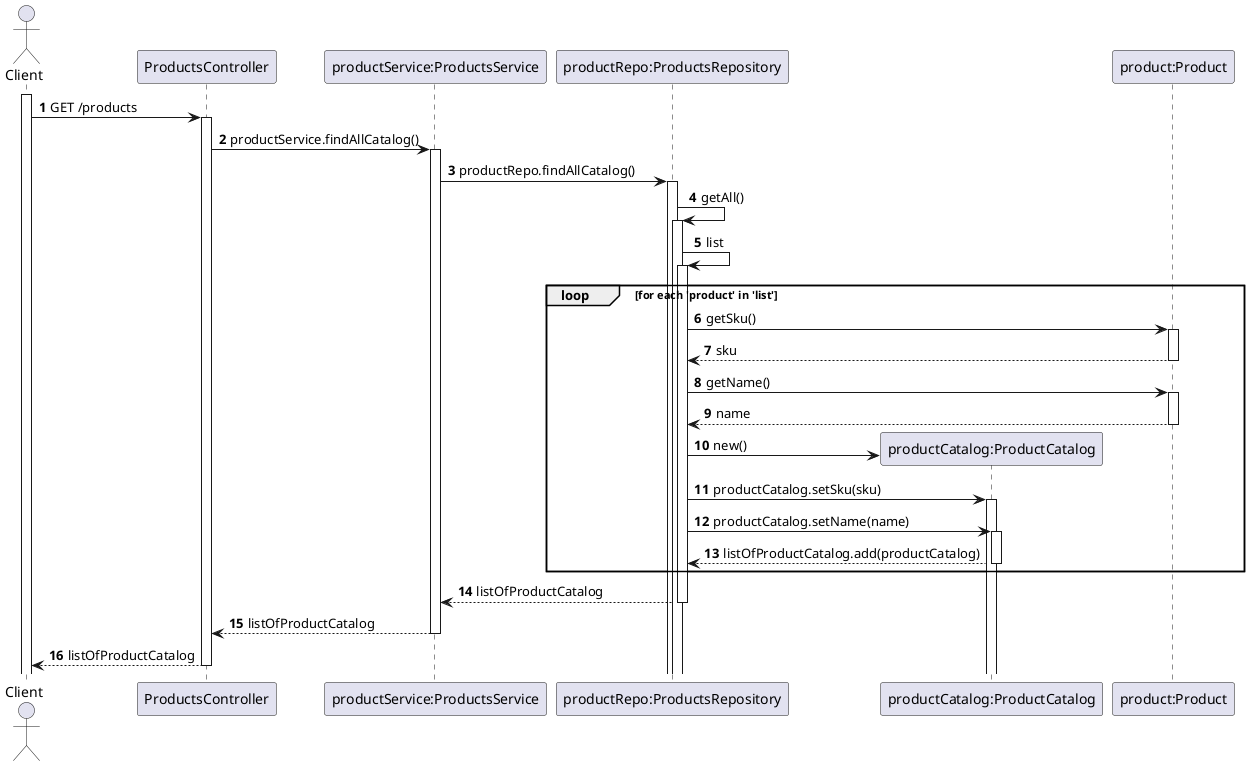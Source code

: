 @startuml
'https://plantuml.com/sequence-diagram


autoactivate on
autonumber

actor "Client" as client
participant "ProductsController" as controller
participant "productService:ProductsService" as service
participant "productRepo:ProductsRepository" as repository
participant "productCatalog:ProductCatalog" as details
participant "product:Product" as product

activate client

client -> controller : GET /products
controller -> service : productService.findAllCatalog()
service -> repository: productRepo.findAllCatalog()
repository -> repository: getAll()
repository -> repository: list
loop for each 'product' in 'list'
    repository -> product: getSku()
    product --> repository: sku
    repository -> product: getName()
    product --> repository: name
    repository -> details**: new()
    repository -> details:productCatalog.setSku(sku)
    repository -> details:productCatalog.setName(name)
    details --> repository: listOfProductCatalog.add(productCatalog)
end loop
repository --> service: listOfProductCatalog
service --> controller: listOfProductCatalog
controller --> client: listOfProductCatalog

@enduml